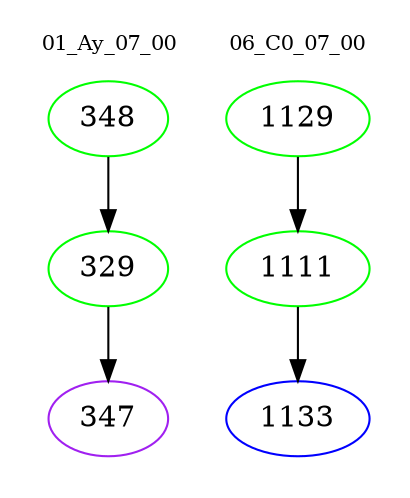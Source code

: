 digraph{
subgraph cluster_0 {
color = white
label = "01_Ay_07_00";
fontsize=10;
T0_348 [label="348", color="green"]
T0_348 -> T0_329 [color="black"]
T0_329 [label="329", color="green"]
T0_329 -> T0_347 [color="black"]
T0_347 [label="347", color="purple"]
}
subgraph cluster_1 {
color = white
label = "06_C0_07_00";
fontsize=10;
T1_1129 [label="1129", color="green"]
T1_1129 -> T1_1111 [color="black"]
T1_1111 [label="1111", color="green"]
T1_1111 -> T1_1133 [color="black"]
T1_1133 [label="1133", color="blue"]
}
}
